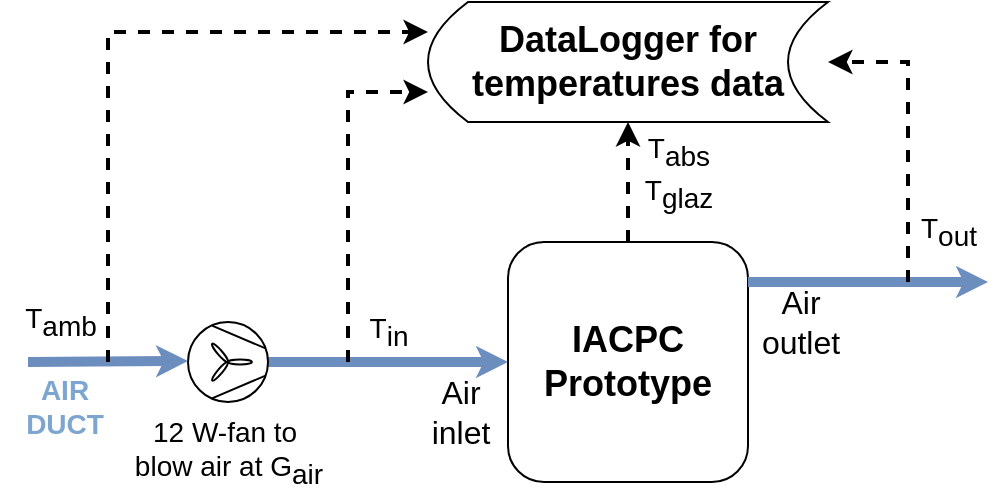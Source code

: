 <mxfile version="21.2.9" type="device">
  <diagram name="Página-1" id="O_5wI0EAizfAtZhjSfdx">
    <mxGraphModel dx="886" dy="513" grid="0" gridSize="10" guides="1" tooltips="1" connect="1" arrows="1" fold="1" page="1" pageScale="1" pageWidth="827" pageHeight="1169" math="0" shadow="0">
      <root>
        <mxCell id="0" />
        <mxCell id="1" parent="0" />
        <mxCell id="Asg81Dbt2TPtf4WlKjiV-8" style="edgeStyle=orthogonalEdgeStyle;rounded=0;orthogonalLoop=1;jettySize=auto;html=1;entryX=0.5;entryY=1;entryDx=0;entryDy=0;dashed=1;strokeWidth=2;fontSize=16;" parent="1" source="Asg81Dbt2TPtf4WlKjiV-1" target="Asg81Dbt2TPtf4WlKjiV-5" edge="1">
          <mxGeometry relative="1" as="geometry" />
        </mxCell>
        <mxCell id="Asg81Dbt2TPtf4WlKjiV-1" value="IACPC&lt;br style=&quot;font-size: 18px;&quot;&gt;Prototype" style="rounded=1;whiteSpace=wrap;html=1;fontSize=18;fontStyle=1" parent="1" vertex="1">
          <mxGeometry x="320" y="160" width="120" height="120" as="geometry" />
        </mxCell>
        <mxCell id="Asg81Dbt2TPtf4WlKjiV-18" style="edgeStyle=orthogonalEdgeStyle;rounded=0;orthogonalLoop=1;jettySize=auto;html=1;entryX=0;entryY=0.5;entryDx=0;entryDy=0;strokeWidth=5;fillColor=#dae8fc;strokeColor=#6c8ebf;endSize=0;" parent="1" source="Asg81Dbt2TPtf4WlKjiV-2" target="Asg81Dbt2TPtf4WlKjiV-1" edge="1">
          <mxGeometry relative="1" as="geometry" />
        </mxCell>
        <mxCell id="Asg81Dbt2TPtf4WlKjiV-2" value="12 W-fan to&amp;nbsp;&lt;br style=&quot;font-size: 14px;&quot;&gt;blow air at G&lt;sub style=&quot;font-size: 14px;&quot;&gt;air&lt;/sub&gt;" style="verticalLabelPosition=bottom;outlineConnect=0;align=center;dashed=0;html=1;verticalAlign=top;shape=mxgraph.pid.misc.fan;fontSize=14;" parent="1" vertex="1">
          <mxGeometry x="160" y="200" width="40" height="40" as="geometry" />
        </mxCell>
        <mxCell id="Asg81Dbt2TPtf4WlKjiV-4" value="" style="edgeStyle=none;orthogonalLoop=1;jettySize=auto;html=1;rounded=0;fillColor=#dae8fc;strokeColor=#6c8ebf;strokeWidth=5;endSize=0;fontSize=16;" parent="1" edge="1">
          <mxGeometry width="100" relative="1" as="geometry">
            <mxPoint x="80" y="220" as="sourcePoint" />
            <mxPoint x="160" y="219.5" as="targetPoint" />
            <Array as="points" />
          </mxGeometry>
        </mxCell>
        <mxCell id="Asg81Dbt2TPtf4WlKjiV-5" value="DataLogger for&lt;br style=&quot;font-size: 18px;&quot;&gt;temperatures data" style="shape=dataStorage;whiteSpace=wrap;html=1;fixedSize=1;fontSize=18;fontStyle=1" parent="1" vertex="1">
          <mxGeometry x="280" y="40" width="200" height="60" as="geometry" />
        </mxCell>
        <mxCell id="Asg81Dbt2TPtf4WlKjiV-6" value="" style="edgeStyle=none;orthogonalLoop=1;jettySize=auto;html=1;rounded=0;strokeWidth=5;fillColor=#dae8fc;strokeColor=#6c8ebf;endSize=0;fontSize=16;" parent="1" edge="1">
          <mxGeometry width="100" relative="1" as="geometry">
            <mxPoint x="440" y="180" as="sourcePoint" />
            <mxPoint x="560" y="180" as="targetPoint" />
          </mxGeometry>
        </mxCell>
        <mxCell id="Asg81Dbt2TPtf4WlKjiV-7" value="" style="edgeStyle=none;orthogonalLoop=1;jettySize=auto;html=1;rounded=0;entryX=1;entryY=0.5;entryDx=0;entryDy=0;dashed=1;strokeWidth=2;fontSize=16;startArrow=none;startFill=0;" parent="1" target="Asg81Dbt2TPtf4WlKjiV-5" edge="1">
          <mxGeometry width="100" relative="1" as="geometry">
            <mxPoint x="520" y="180" as="sourcePoint" />
            <mxPoint x="680" y="100" as="targetPoint" />
            <Array as="points">
              <mxPoint x="520" y="70" />
            </Array>
          </mxGeometry>
        </mxCell>
        <mxCell id="Asg81Dbt2TPtf4WlKjiV-11" value="T&lt;sub style=&quot;font-size: 14px;&quot;&gt;amb&lt;/sub&gt;" style="text;html=1;align=center;verticalAlign=middle;resizable=0;points=[];autosize=1;strokeColor=none;fillColor=none;fontSize=14;" parent="1" vertex="1">
          <mxGeometry x="66" y="185" width="60" height="30" as="geometry" />
        </mxCell>
        <mxCell id="Asg81Dbt2TPtf4WlKjiV-12" value="Air &lt;br style=&quot;font-size: 16px;&quot;&gt;inlet" style="text;html=1;align=center;verticalAlign=middle;resizable=0;points=[];autosize=1;strokeColor=none;fillColor=none;fontSize=16;" parent="1" vertex="1">
          <mxGeometry x="272" y="220" width="47" height="50" as="geometry" />
        </mxCell>
        <mxCell id="Asg81Dbt2TPtf4WlKjiV-13" value="Air&lt;br style=&quot;font-size: 16px;&quot;&gt;outlet" style="text;html=1;align=center;verticalAlign=middle;resizable=0;points=[];autosize=1;strokeColor=none;fillColor=none;fontSize=16;" parent="1" vertex="1">
          <mxGeometry x="437" y="175" width="57" height="50" as="geometry" />
        </mxCell>
        <mxCell id="Asg81Dbt2TPtf4WlKjiV-14" value="T&lt;sub style=&quot;font-size: 14px;&quot;&gt;out&lt;/sub&gt;" style="text;html=1;align=center;verticalAlign=middle;resizable=0;points=[];autosize=1;strokeColor=none;fillColor=none;fontSize=14;" parent="1" vertex="1">
          <mxGeometry x="515" y="140" width="50" height="30" as="geometry" />
        </mxCell>
        <mxCell id="Asg81Dbt2TPtf4WlKjiV-15" value="T&lt;sub style=&quot;font-size: 14px;&quot;&gt;in&lt;/sub&gt;" style="text;html=1;align=center;verticalAlign=middle;resizable=0;points=[];autosize=1;strokeColor=none;fillColor=none;fontSize=14;" parent="1" vertex="1">
          <mxGeometry x="240" y="190" width="40" height="30" as="geometry" />
        </mxCell>
        <mxCell id="Asg81Dbt2TPtf4WlKjiV-16" value="T&lt;sub style=&quot;font-size: 14px;&quot;&gt;abs&lt;/sub&gt;&lt;br style=&quot;font-size: 14px;&quot;&gt;T&lt;sub style=&quot;font-size: 14px;&quot;&gt;glaz&lt;/sub&gt;" style="text;html=1;align=center;verticalAlign=middle;resizable=0;points=[];autosize=1;strokeColor=none;fillColor=none;fontSize=14;" parent="1" vertex="1">
          <mxGeometry x="375" y="100" width="60" height="50" as="geometry" />
        </mxCell>
        <mxCell id="Asg81Dbt2TPtf4WlKjiV-17" value="AIR&lt;br style=&quot;font-size: 14px;&quot;&gt;DUCT" style="text;html=1;align=center;verticalAlign=middle;resizable=0;points=[];autosize=1;fontSize=14;fontStyle=1;fontColor=#7CA5CF;" parent="1" vertex="1">
          <mxGeometry x="69" y="219" width="57" height="46" as="geometry" />
        </mxCell>
        <mxCell id="Asg81Dbt2TPtf4WlKjiV-19" value="" style="edgeStyle=none;orthogonalLoop=1;jettySize=auto;html=1;rounded=0;entryX=0;entryY=0.75;entryDx=0;entryDy=0;startArrow=none;startFill=0;dashed=1;strokeWidth=2;" parent="1" target="Asg81Dbt2TPtf4WlKjiV-5" edge="1">
          <mxGeometry width="100" relative="1" as="geometry">
            <mxPoint x="240" y="220" as="sourcePoint" />
            <mxPoint x="490" y="350" as="targetPoint" />
            <Array as="points">
              <mxPoint x="240" y="85" />
            </Array>
          </mxGeometry>
        </mxCell>
        <mxCell id="Asg81Dbt2TPtf4WlKjiV-20" value="" style="edgeStyle=none;orthogonalLoop=1;jettySize=auto;html=1;rounded=0;entryX=0;entryY=0.25;entryDx=0;entryDy=0;startArrow=none;startFill=0;dashed=1;strokeWidth=2;" parent="1" target="Asg81Dbt2TPtf4WlKjiV-5" edge="1">
          <mxGeometry width="100" relative="1" as="geometry">
            <mxPoint x="120" y="220" as="sourcePoint" />
            <mxPoint x="210" y="110" as="targetPoint" />
            <Array as="points">
              <mxPoint x="120" y="55" />
            </Array>
          </mxGeometry>
        </mxCell>
      </root>
    </mxGraphModel>
  </diagram>
</mxfile>
